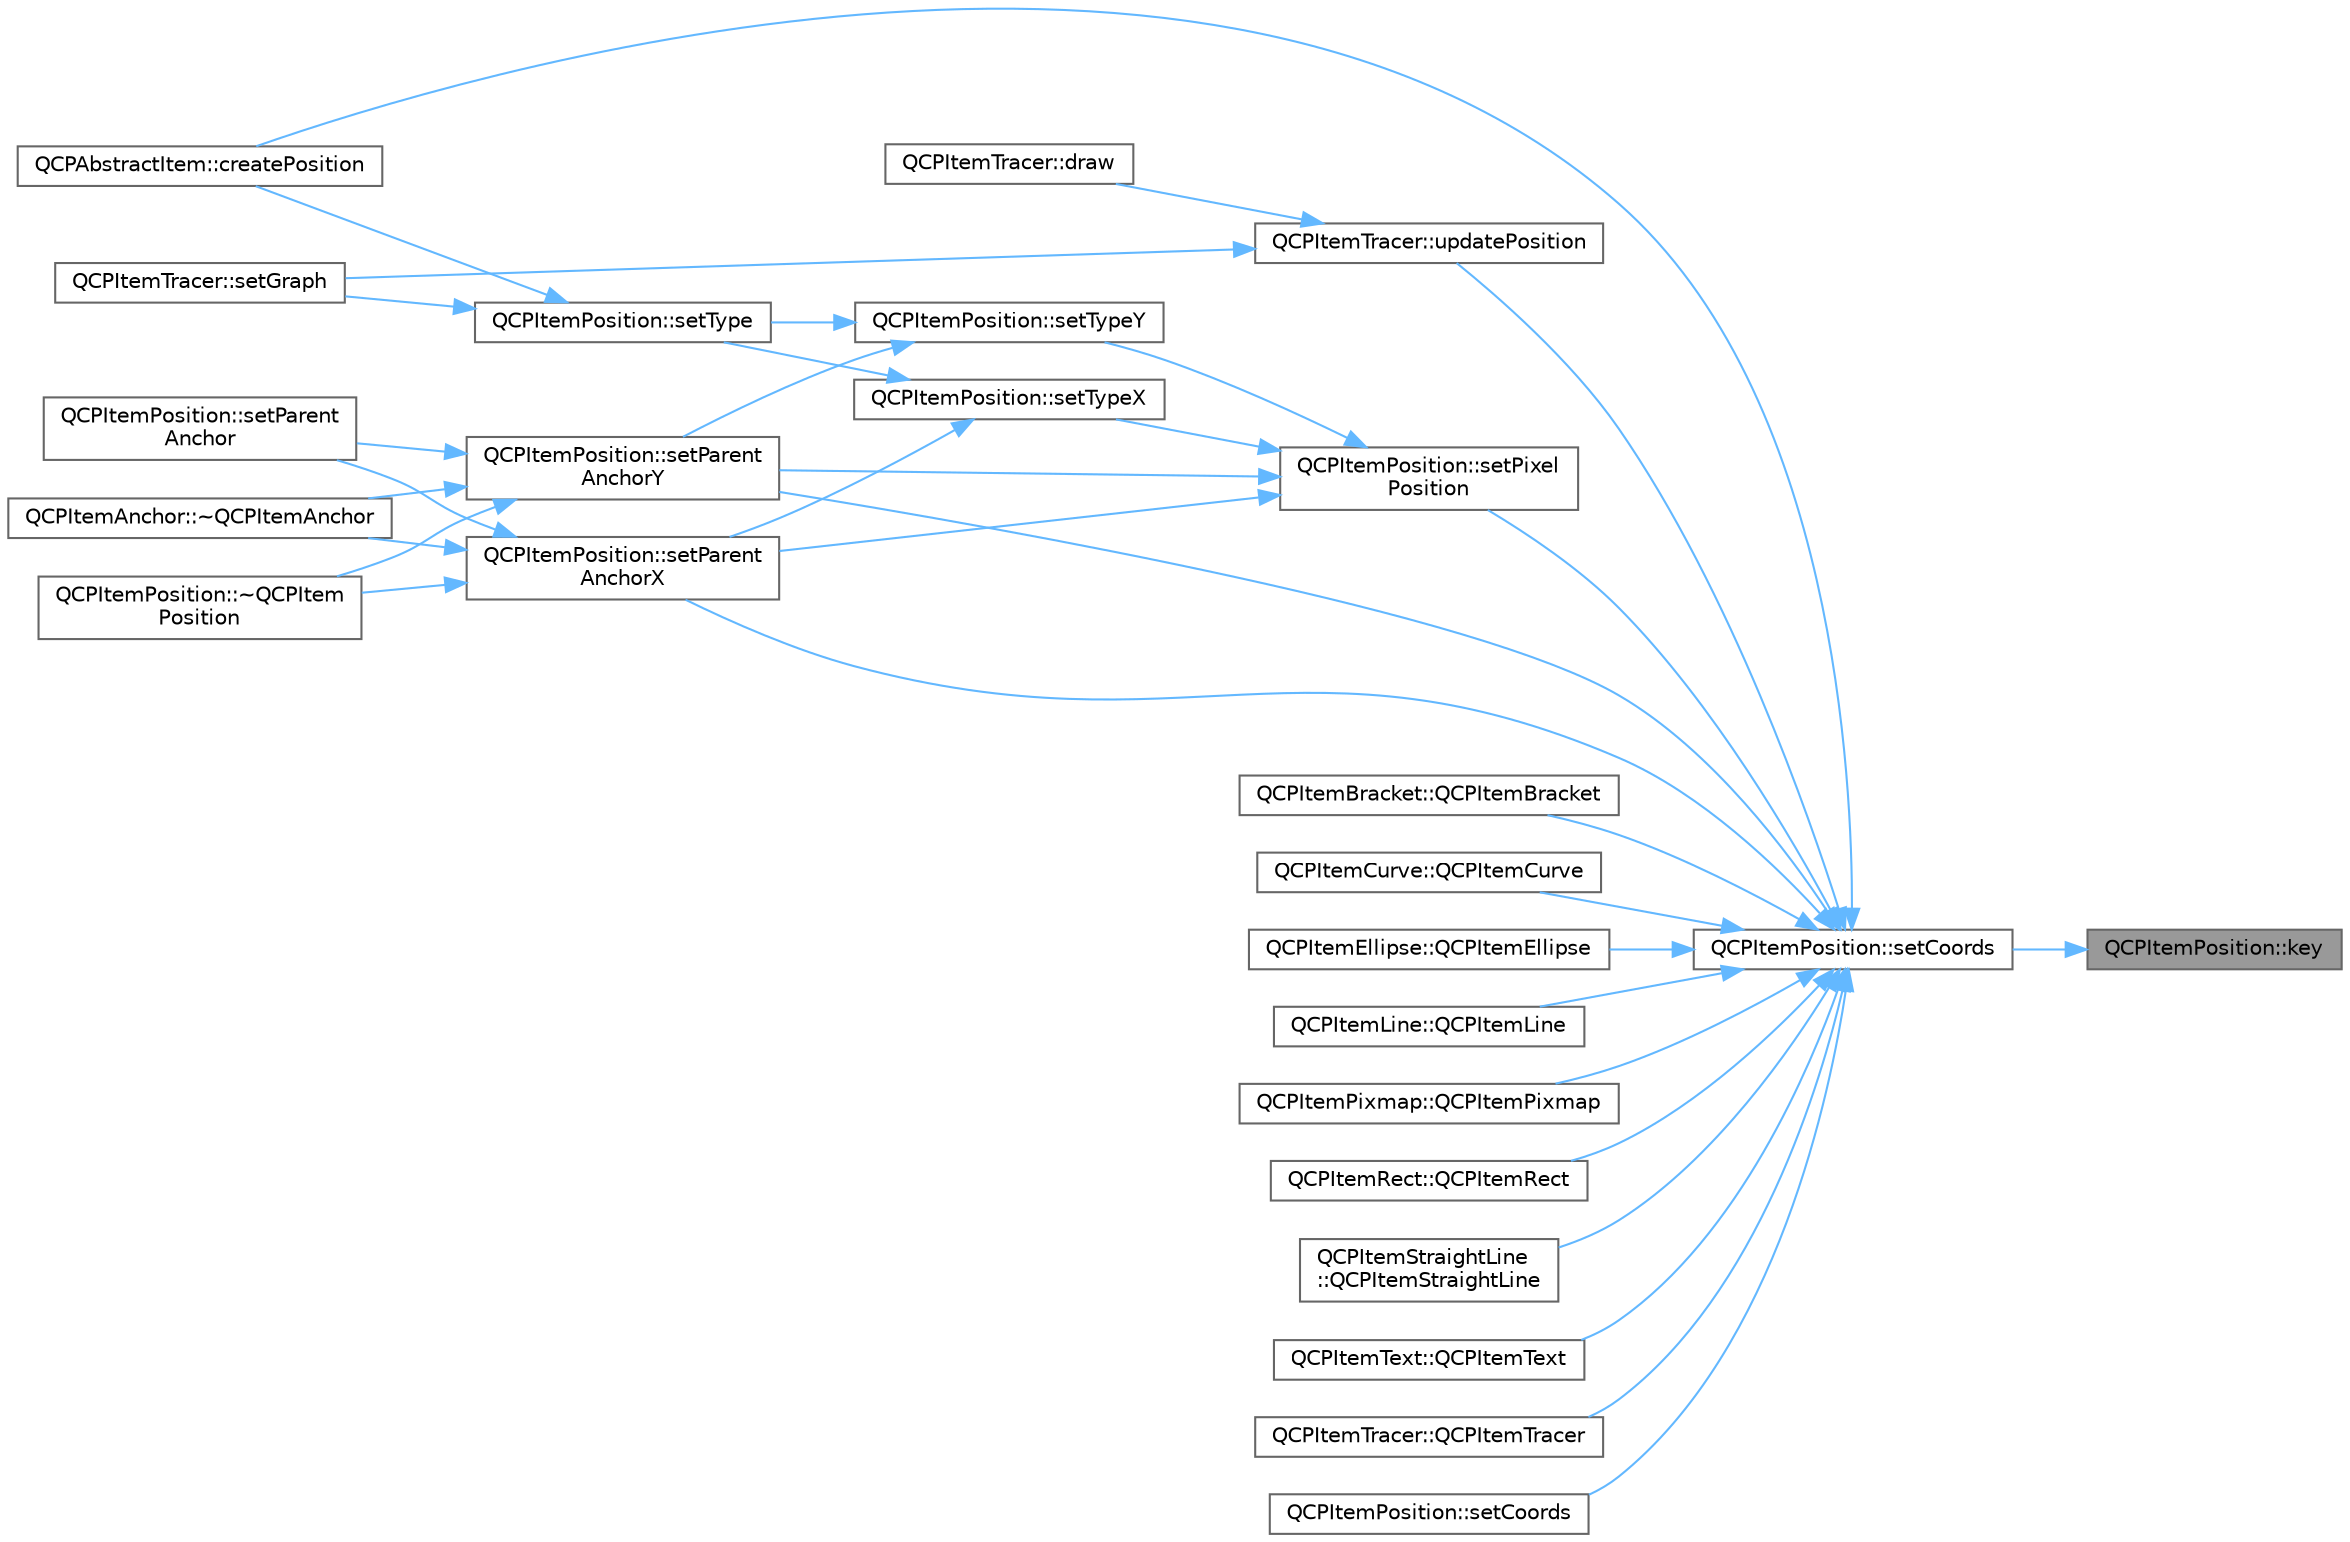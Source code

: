 digraph "QCPItemPosition::key"
{
 // LATEX_PDF_SIZE
  bgcolor="transparent";
  edge [fontname=Helvetica,fontsize=10,labelfontname=Helvetica,labelfontsize=10];
  node [fontname=Helvetica,fontsize=10,shape=box,height=0.2,width=0.4];
  rankdir="RL";
  Node1 [label="QCPItemPosition::key",height=0.2,width=0.4,color="gray40", fillcolor="grey60", style="filled", fontcolor="black",tooltip=" "];
  Node1 -> Node2 [dir="back",color="steelblue1",style="solid"];
  Node2 [label="QCPItemPosition::setCoords",height=0.2,width=0.4,color="grey40", fillcolor="white", style="filled",URL="$class_q_c_p_item_position.html#aa988ba4e87ab684c9021017dcaba945f",tooltip=" "];
  Node2 -> Node3 [dir="back",color="steelblue1",style="solid"];
  Node3 [label="QCPAbstractItem::createPosition",height=0.2,width=0.4,color="grey40", fillcolor="white", style="filled",URL="$class_q_c_p_abstract_item.html#a75036d39c4d4e2e1a7dd145fff915d32",tooltip=" "];
  Node2 -> Node4 [dir="back",color="steelblue1",style="solid"];
  Node4 [label="QCPItemBracket::QCPItemBracket",height=0.2,width=0.4,color="grey40", fillcolor="white", style="filled",URL="$class_q_c_p_item_bracket.html#a44ecfa37a76de5e3549e2d61f9d8ee56",tooltip=" "];
  Node2 -> Node5 [dir="back",color="steelblue1",style="solid"];
  Node5 [label="QCPItemCurve::QCPItemCurve",height=0.2,width=0.4,color="grey40", fillcolor="white", style="filled",URL="$class_q_c_p_item_curve.html#ac9b7508bb5c8827e1a7a6199f8c82bec",tooltip=" "];
  Node2 -> Node6 [dir="back",color="steelblue1",style="solid"];
  Node6 [label="QCPItemEllipse::QCPItemEllipse",height=0.2,width=0.4,color="grey40", fillcolor="white", style="filled",URL="$class_q_c_p_item_ellipse.html#a759b77ef002515eba0263b5447ecb3fb",tooltip=" "];
  Node2 -> Node7 [dir="back",color="steelblue1",style="solid"];
  Node7 [label="QCPItemLine::QCPItemLine",height=0.2,width=0.4,color="grey40", fillcolor="white", style="filled",URL="$class_q_c_p_item_line.html#a17804b7f64961c6accf25b61e85142e3",tooltip=" "];
  Node2 -> Node8 [dir="back",color="steelblue1",style="solid"];
  Node8 [label="QCPItemPixmap::QCPItemPixmap",height=0.2,width=0.4,color="grey40", fillcolor="white", style="filled",URL="$class_q_c_p_item_pixmap.html#aa6de42a37261b21a5480e7da122345c3",tooltip=" "];
  Node2 -> Node9 [dir="back",color="steelblue1",style="solid"];
  Node9 [label="QCPItemRect::QCPItemRect",height=0.2,width=0.4,color="grey40", fillcolor="white", style="filled",URL="$class_q_c_p_item_rect.html#a412ad1579f7a1fba453d0fa28c496cbc",tooltip=" "];
  Node2 -> Node10 [dir="back",color="steelblue1",style="solid"];
  Node10 [label="QCPItemStraightLine\l::QCPItemStraightLine",height=0.2,width=0.4,color="grey40", fillcolor="white", style="filled",URL="$class_q_c_p_item_straight_line.html#a41fd2e1f006983449eca9830930c3b10",tooltip=" "];
  Node2 -> Node11 [dir="back",color="steelblue1",style="solid"];
  Node11 [label="QCPItemText::QCPItemText",height=0.2,width=0.4,color="grey40", fillcolor="white", style="filled",URL="$class_q_c_p_item_text.html#a77ff96a2972a00872ff8f8c67143abbe",tooltip=" "];
  Node2 -> Node12 [dir="back",color="steelblue1",style="solid"];
  Node12 [label="QCPItemTracer::QCPItemTracer",height=0.2,width=0.4,color="grey40", fillcolor="white", style="filled",URL="$class_q_c_p_item_tracer.html#adc5ca846eeac323db4aa1fc4081e36be",tooltip=" "];
  Node2 -> Node13 [dir="back",color="steelblue1",style="solid"];
  Node13 [label="QCPItemPosition::setCoords",height=0.2,width=0.4,color="grey40", fillcolor="white", style="filled",URL="$class_q_c_p_item_position.html#acc70b3abc143287f806e5f154e5e07b0",tooltip=" "];
  Node2 -> Node14 [dir="back",color="steelblue1",style="solid"];
  Node14 [label="QCPItemPosition::setParent\lAnchorX",height=0.2,width=0.4,color="grey40", fillcolor="white", style="filled",URL="$class_q_c_p_item_position.html#add71461a973927c74e42179480916d9c",tooltip=" "];
  Node14 -> Node15 [dir="back",color="steelblue1",style="solid"];
  Node15 [label="QCPItemPosition::setParent\lAnchor",height=0.2,width=0.4,color="grey40", fillcolor="white", style="filled",URL="$class_q_c_p_item_position.html#ac094d67a95d2dceafa0d50b9db3a7e51",tooltip=" "];
  Node14 -> Node16 [dir="back",color="steelblue1",style="solid"];
  Node16 [label="QCPItemAnchor::~QCPItemAnchor",height=0.2,width=0.4,color="grey40", fillcolor="white", style="filled",URL="$class_q_c_p_item_anchor.html#a1868559407600688ee4d1a4621e81ceb",tooltip=" "];
  Node14 -> Node17 [dir="back",color="steelblue1",style="solid"];
  Node17 [label="QCPItemPosition::~QCPItem\lPosition",height=0.2,width=0.4,color="grey40", fillcolor="white", style="filled",URL="$class_q_c_p_item_position.html#ad8a289016f7a62332f9c865c39ab2047",tooltip=" "];
  Node2 -> Node18 [dir="back",color="steelblue1",style="solid"];
  Node18 [label="QCPItemPosition::setParent\lAnchorY",height=0.2,width=0.4,color="grey40", fillcolor="white", style="filled",URL="$class_q_c_p_item_position.html#add5ec1db9d19cec58a3b5c9e0a0c3f9d",tooltip=" "];
  Node18 -> Node15 [dir="back",color="steelblue1",style="solid"];
  Node18 -> Node16 [dir="back",color="steelblue1",style="solid"];
  Node18 -> Node17 [dir="back",color="steelblue1",style="solid"];
  Node2 -> Node19 [dir="back",color="steelblue1",style="solid"];
  Node19 [label="QCPItemPosition::setPixel\lPosition",height=0.2,width=0.4,color="grey40", fillcolor="white", style="filled",URL="$class_q_c_p_item_position.html#a8d4f858f2089973967cf9cb81970ef0a",tooltip=" "];
  Node19 -> Node14 [dir="back",color="steelblue1",style="solid"];
  Node19 -> Node18 [dir="back",color="steelblue1",style="solid"];
  Node19 -> Node20 [dir="back",color="steelblue1",style="solid"];
  Node20 [label="QCPItemPosition::setTypeX",height=0.2,width=0.4,color="grey40", fillcolor="white", style="filled",URL="$class_q_c_p_item_position.html#a2113b2351d6d00457fb3559a4e20c3ea",tooltip=" "];
  Node20 -> Node14 [dir="back",color="steelblue1",style="solid"];
  Node20 -> Node21 [dir="back",color="steelblue1",style="solid"];
  Node21 [label="QCPItemPosition::setType",height=0.2,width=0.4,color="grey40", fillcolor="white", style="filled",URL="$class_q_c_p_item_position.html#aa476abf71ed8fa4c537457ebb1a754ad",tooltip=" "];
  Node21 -> Node3 [dir="back",color="steelblue1",style="solid"];
  Node21 -> Node22 [dir="back",color="steelblue1",style="solid"];
  Node22 [label="QCPItemTracer::setGraph",height=0.2,width=0.4,color="grey40", fillcolor="white", style="filled",URL="$class_q_c_p_item_tracer.html#af5886f4ded8dd68cb4f3388f390790c0",tooltip=" "];
  Node19 -> Node23 [dir="back",color="steelblue1",style="solid"];
  Node23 [label="QCPItemPosition::setTypeY",height=0.2,width=0.4,color="grey40", fillcolor="white", style="filled",URL="$class_q_c_p_item_position.html#ac2a454aa5a54c1615c50686601ec4510",tooltip=" "];
  Node23 -> Node18 [dir="back",color="steelblue1",style="solid"];
  Node23 -> Node21 [dir="back",color="steelblue1",style="solid"];
  Node2 -> Node24 [dir="back",color="steelblue1",style="solid"];
  Node24 [label="QCPItemTracer::updatePosition",height=0.2,width=0.4,color="grey40", fillcolor="white", style="filled",URL="$class_q_c_p_item_tracer.html#a5b90296109e36384aedbc8908a670413",tooltip=" "];
  Node24 -> Node25 [dir="back",color="steelblue1",style="solid"];
  Node25 [label="QCPItemTracer::draw",height=0.2,width=0.4,color="grey40", fillcolor="white", style="filled",URL="$class_q_c_p_item_tracer.html#a11f187ffea436434f3b5cfc387811967",tooltip=" "];
  Node24 -> Node22 [dir="back",color="steelblue1",style="solid"];
}
